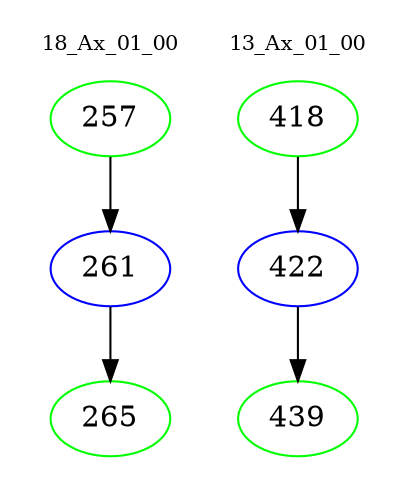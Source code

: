 digraph{
subgraph cluster_0 {
color = white
label = "18_Ax_01_00";
fontsize=10;
T0_257 [label="257", color="green"]
T0_257 -> T0_261 [color="black"]
T0_261 [label="261", color="blue"]
T0_261 -> T0_265 [color="black"]
T0_265 [label="265", color="green"]
}
subgraph cluster_1 {
color = white
label = "13_Ax_01_00";
fontsize=10;
T1_418 [label="418", color="green"]
T1_418 -> T1_422 [color="black"]
T1_422 [label="422", color="blue"]
T1_422 -> T1_439 [color="black"]
T1_439 [label="439", color="green"]
}
}
